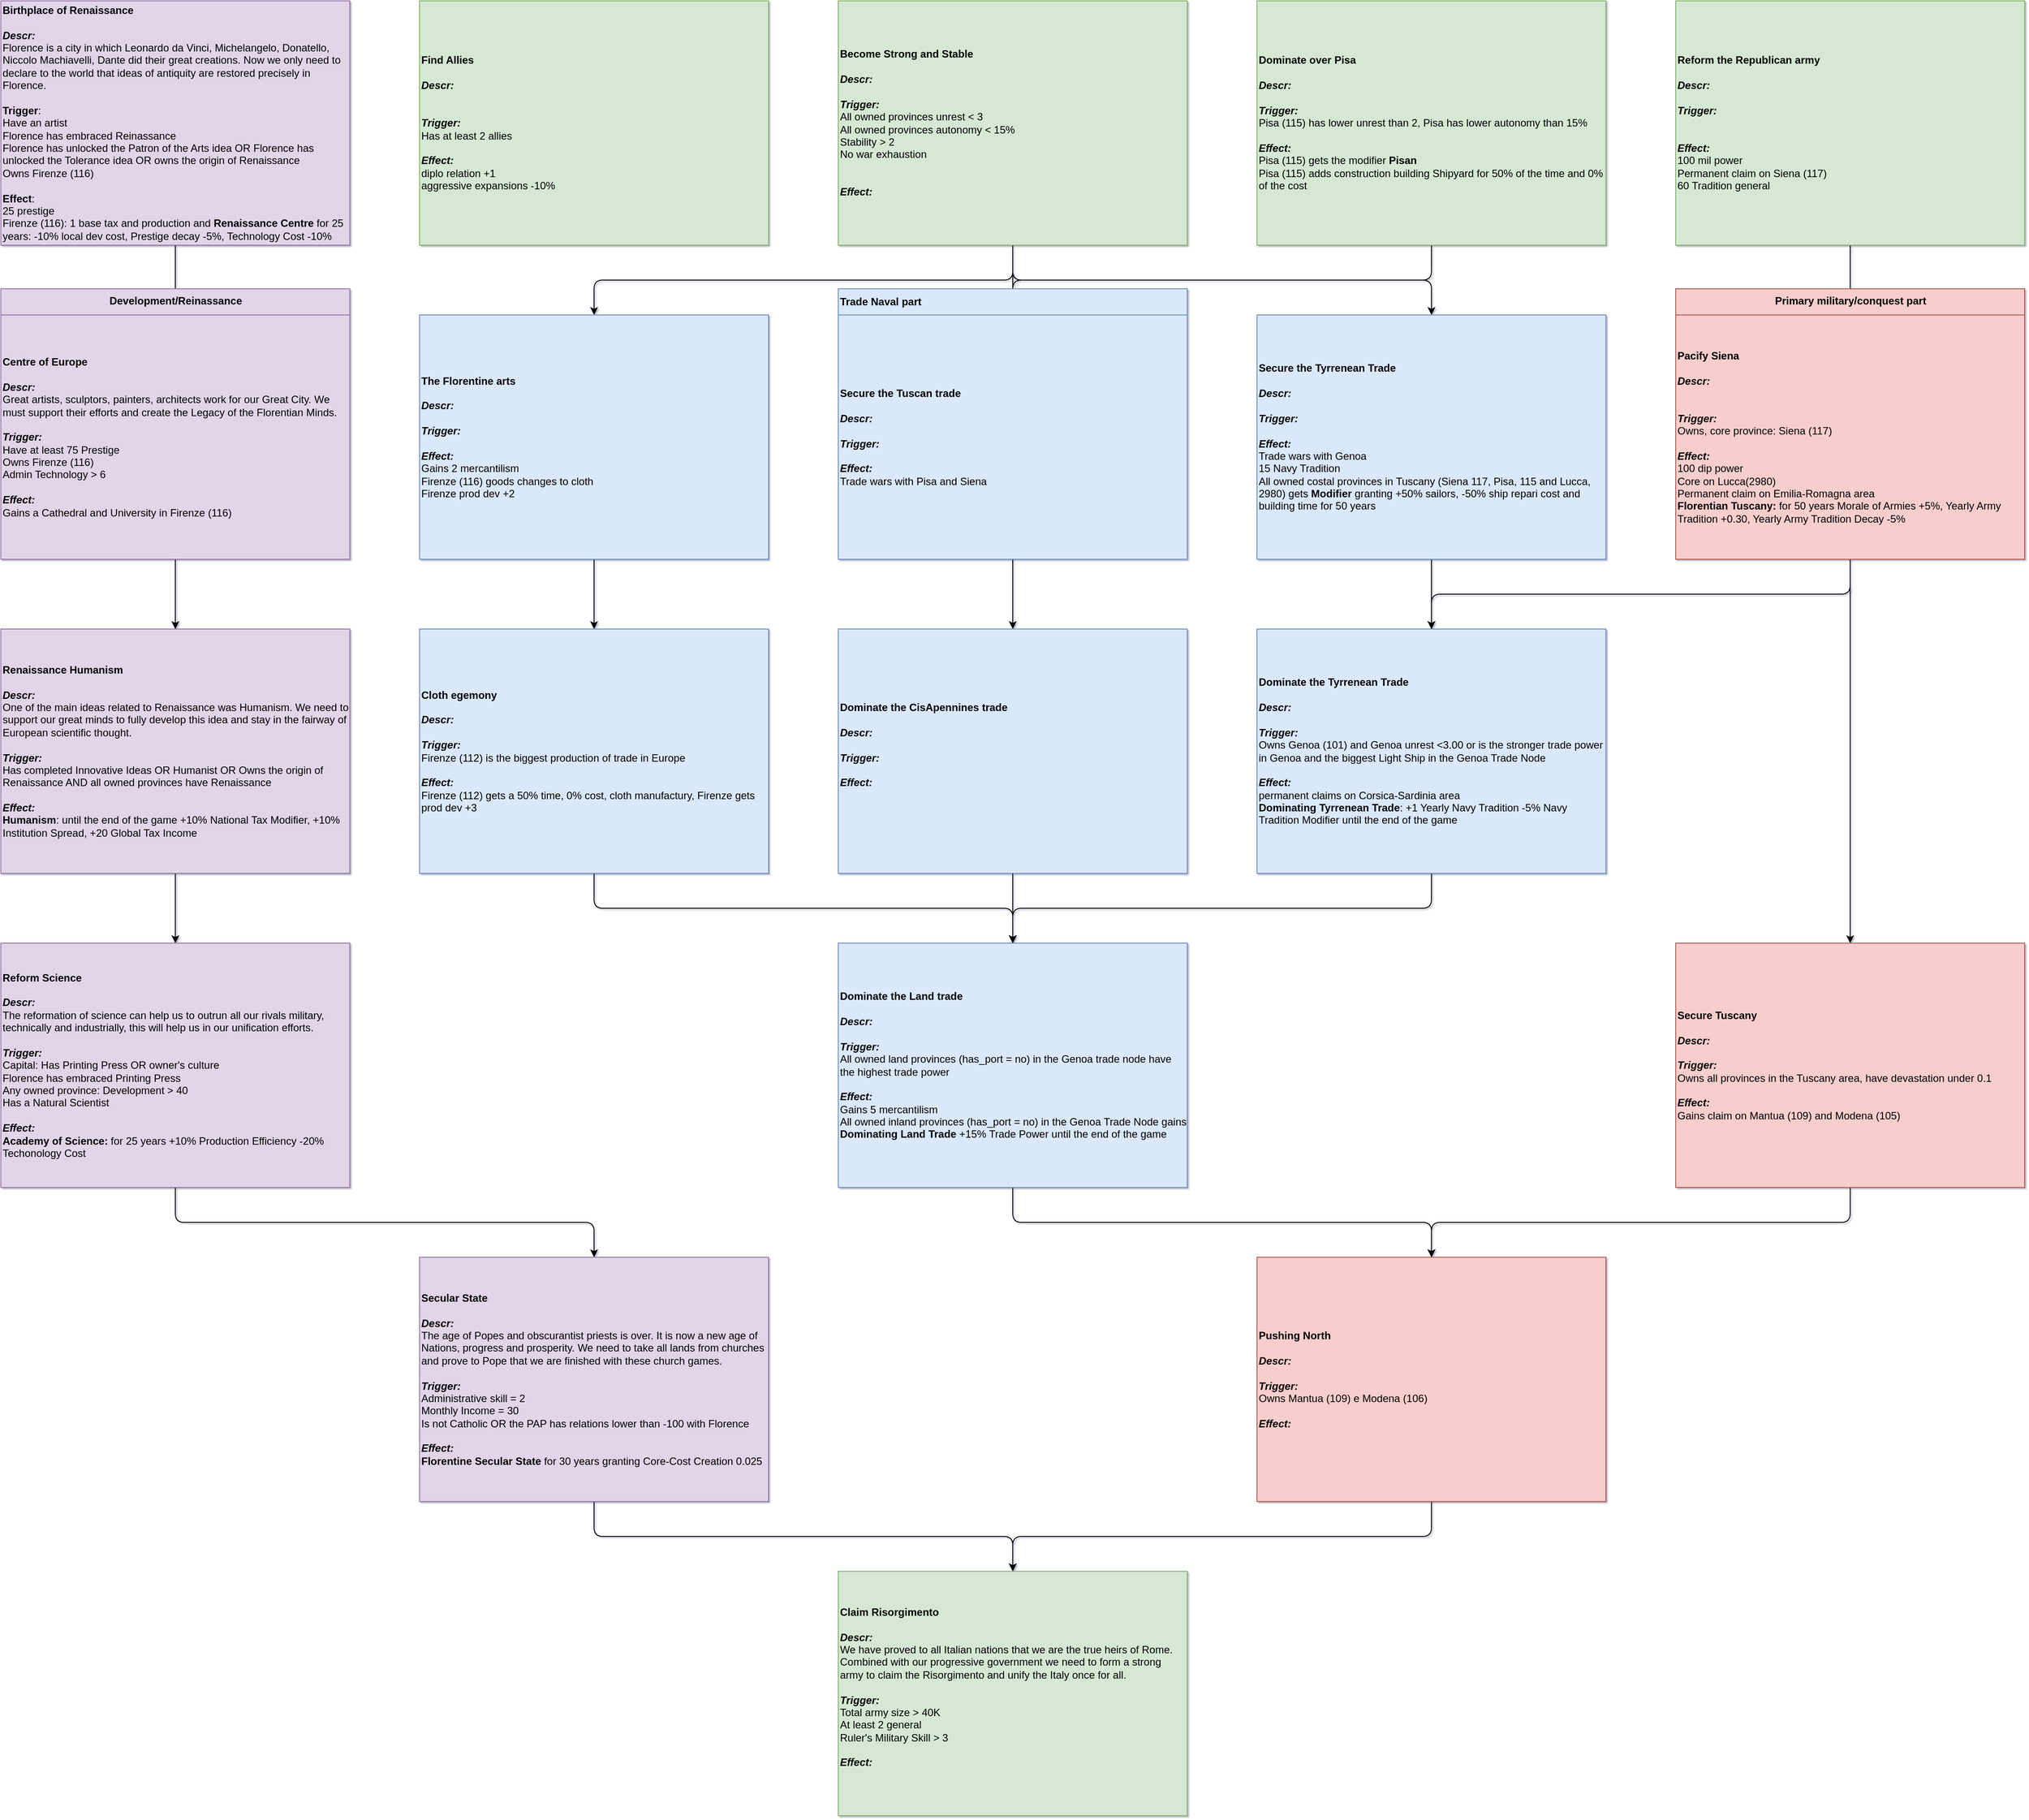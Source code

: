 <mxfile version="12.2.2" type="device" pages="2"><diagram id="kzSDAJDjx9IFy4JvHGh8" name="Florence"><mxGraphModel dx="1173" dy="668" grid="1" gridSize="10" guides="1" tooltips="1" connect="1" arrows="1" fold="1" page="1" pageScale="1" pageWidth="827" pageHeight="1169" math="0" shadow="1"><root><mxCell id="0"/><mxCell id="1" parent="0"/><mxCell id="oUKgaUT7NJrd88US_-Vo-44" style="edgeStyle=orthogonalEdgeStyle;orthogonalLoop=1;jettySize=auto;html=1;exitX=0.5;exitY=1;exitDx=0;exitDy=0;align=left;rounded=1;" parent="1" source="VS-WX2oO7uqrwknDHlsG-1" target="VS-WX2oO7uqrwknDHlsG-9" edge="1"><mxGeometry relative="1" as="geometry"/></mxCell><mxCell id="oUKgaUT7NJrd88US_-Vo-48" style="edgeStyle=orthogonalEdgeStyle;orthogonalLoop=1;jettySize=auto;html=1;exitX=0.5;exitY=1;exitDx=0;exitDy=0;align=left;rounded=1;" parent="1" source="VS-WX2oO7uqrwknDHlsG-1" target="oUKgaUT7NJrd88US_-Vo-45" edge="1"><mxGeometry relative="1" as="geometry"/></mxCell><mxCell id="lxvOAFcSYASEFJ2wgUHJ-3" style="edgeStyle=orthogonalEdgeStyle;orthogonalLoop=1;jettySize=auto;html=1;exitX=0.5;exitY=1;exitDx=0;exitDy=0;align=left;rounded=1;" parent="1" source="VS-WX2oO7uqrwknDHlsG-1" target="H8w2lGQ9oTEMAm62UGJ9-34" edge="1"><mxGeometry relative="1" as="geometry"/></mxCell><mxCell id="VS-WX2oO7uqrwknDHlsG-1" value="&lt;div style=&quot;font-size: 12px&quot;&gt;Become Strong and Stable&lt;/div&gt;&lt;div style=&quot;font-size: 12px&quot;&gt;&lt;br&gt;&lt;/div&gt;&lt;div&gt;&lt;i&gt;Descr:&lt;/i&gt;&lt;/div&gt;&lt;div&gt;&lt;i&gt;&lt;br&gt;&lt;/i&gt;&lt;/div&gt;&lt;div&gt;&lt;i&gt;Trigger:&lt;/i&gt;&lt;/div&gt;&lt;div&gt;&lt;span style=&quot;font-weight: 400&quot;&gt;All owned provinces unrest &amp;lt; 3&lt;/span&gt;&lt;/div&gt;&lt;div&gt;&lt;span style=&quot;font-weight: 400&quot;&gt;All owned provinces autonomy &amp;lt; 15%&lt;/span&gt;&lt;/div&gt;&lt;div&gt;&lt;span style=&quot;font-weight: 400&quot;&gt;Stability &amp;gt; 2&lt;/span&gt;&lt;/div&gt;&lt;div&gt;&lt;span style=&quot;font-weight: 400&quot;&gt;No war exhaustion&lt;/span&gt;&lt;/div&gt;&lt;div&gt;&lt;span style=&quot;font-weight: 400&quot;&gt;&lt;br&gt;&lt;/span&gt;&lt;/div&gt;&lt;div&gt;&lt;i&gt;&lt;br&gt;&lt;/i&gt;&lt;/div&gt;&lt;div&gt;&lt;i&gt;Effect:&lt;/i&gt;&lt;/div&gt;" style="rounded=0;whiteSpace=wrap;html=1;align=left;fontSize=12;fontStyle=1;fillColor=#d5e8d4;strokeColor=#82b366;" parent="1" vertex="1"><mxGeometry x="960" width="400" height="280" as="geometry"/></mxCell><mxCell id="SQUaD1oJa21SY6tRbcPS-5" style="edgeStyle=orthogonalEdgeStyle;rounded=1;orthogonalLoop=1;jettySize=auto;html=1;exitX=0.5;exitY=1;exitDx=0;exitDy=0;" edge="1" parent="1" source="SQUaD1oJa21SY6tRbcPS-2" target="oUKgaUT7NJrd88US_-Vo-45"><mxGeometry relative="1" as="geometry"/></mxCell><mxCell id="SQUaD1oJa21SY6tRbcPS-2" value="&lt;div style=&quot;font-size: 12px&quot;&gt;Dominate over Pisa&lt;/div&gt;&lt;div style=&quot;font-size: 12px&quot;&gt;&lt;br&gt;&lt;/div&gt;&lt;div&gt;&lt;i&gt;Descr:&lt;/i&gt;&lt;/div&gt;&lt;div&gt;&lt;i&gt;&lt;br&gt;&lt;/i&gt;&lt;/div&gt;&lt;div&gt;&lt;i&gt;Trigger:&lt;/i&gt;&lt;/div&gt;&lt;div&gt;&lt;span style=&quot;font-weight: normal&quot;&gt;Pisa (115) has lower unrest than 2, Pisa has lower autonomy than 15%&lt;/span&gt;&lt;/div&gt;&lt;div&gt;&lt;i&gt;&lt;br&gt;&lt;/i&gt;&lt;/div&gt;&lt;div&gt;&lt;i&gt;Effect:&lt;/i&gt;&lt;/div&gt;&lt;div&gt;&lt;span style=&quot;font-weight: normal&quot;&gt;Pisa (115) gets the modifier &lt;/span&gt;Pisan&lt;/div&gt;&lt;div&gt;&lt;span style=&quot;font-weight: 400&quot;&gt;Pisa (115) adds construction building Shipyard for 50% of the time and 0% of the cost&lt;/span&gt;&lt;/div&gt;" style="rounded=0;whiteSpace=wrap;html=1;align=left;fontSize=12;fontStyle=1;fillColor=#d5e8d4;strokeColor=#82b366;" vertex="1" parent="1"><mxGeometry x="1440" width="400" height="280" as="geometry"/></mxCell><mxCell id="uzjyEKA_RxkXKe5uXJil-1" value="" style="edgeStyle=orthogonalEdgeStyle;orthogonalLoop=1;jettySize=auto;html=1;rounded=1;" parent="1" source="VS-WX2oO7uqrwknDHlsG-9" target="oUKgaUT7NJrd88US_-Vo-47" edge="1"><mxGeometry relative="1" as="geometry"/></mxCell><mxCell id="VS-WX2oO7uqrwknDHlsG-9" value="&lt;div style=&quot;font-size: 12px&quot;&gt;&lt;b style=&quot;font-size: 12px&quot;&gt;The Florentine arts&lt;/b&gt;&lt;/div&gt;&lt;div style=&quot;font-size: 12px&quot;&gt;&lt;b style=&quot;font-size: 12px&quot;&gt;&lt;br&gt;&lt;/b&gt;&lt;/div&gt;&lt;div style=&quot;font-size: 12px&quot;&gt;&lt;b&gt;&lt;i&gt;Descr:&lt;/i&gt;&lt;/b&gt;&lt;/div&gt;&lt;div style=&quot;font-size: 12px&quot;&gt;&lt;b&gt;&lt;i&gt;&lt;br&gt;&lt;/i&gt;&lt;/b&gt;&lt;/div&gt;&lt;div style=&quot;font-size: 12px&quot;&gt;&lt;b&gt;&lt;i&gt;Trigger:&lt;/i&gt;&lt;/b&gt;&lt;/div&gt;&lt;div style=&quot;font-size: 12px&quot;&gt;&lt;b&gt;&lt;i&gt;&lt;br&gt;&lt;/i&gt;&lt;/b&gt;&lt;/div&gt;&lt;div style=&quot;font-size: 12px&quot;&gt;&lt;b&gt;&lt;i&gt;Effect:&lt;/i&gt;&lt;/b&gt;&lt;/div&gt;&lt;div style=&quot;font-size: 12px&quot;&gt;Gains 2 mercantilism&lt;/div&gt;&lt;div style=&quot;font-size: 12px&quot;&gt;Firenze (116) goods changes to cloth&lt;/div&gt;&lt;div style=&quot;font-size: 12px&quot;&gt;Firenze prod dev +2&lt;/div&gt;" style="rounded=0;whiteSpace=wrap;html=1;align=left;fontSize=12;fillColor=#dae8fc;strokeColor=#6c8ebf;" parent="1" vertex="1"><mxGeometry x="480" y="360" width="400" height="280" as="geometry"/></mxCell><mxCell id="H8w2lGQ9oTEMAm62UGJ9-37" value="" style="edgeStyle=orthogonalEdgeStyle;orthogonalLoop=1;jettySize=auto;html=1;fontSize=12;align=left;rounded=1;" parent="1" source="H8w2lGQ9oTEMAm62UGJ9-34" target="H8w2lGQ9oTEMAm62UGJ9-36" edge="1"><mxGeometry relative="1" as="geometry"/></mxCell><mxCell id="H8w2lGQ9oTEMAm62UGJ9-34" value="&lt;div style=&quot;font-size: 12px&quot;&gt;&lt;b&gt;Secure the Tyrrenean Trade&lt;/b&gt;&lt;/div&gt;&lt;div style=&quot;font-size: 12px&quot;&gt;&lt;b style=&quot;font-size: 12px&quot;&gt;&lt;br&gt;&lt;/b&gt;&lt;/div&gt;&lt;div style=&quot;font-size: 12px&quot;&gt;&lt;div&gt;&lt;b&gt;&lt;i&gt;Descr:&lt;/i&gt;&lt;/b&gt;&lt;/div&gt;&lt;div&gt;&lt;b&gt;&lt;i&gt;&lt;br&gt;&lt;/i&gt;&lt;/b&gt;&lt;/div&gt;&lt;div&gt;&lt;b&gt;&lt;i&gt;Trigger:&lt;/i&gt;&lt;/b&gt;&lt;/div&gt;&lt;div&gt;&lt;b&gt;&lt;i&gt;&lt;br&gt;&lt;/i&gt;&lt;/b&gt;&lt;/div&gt;&lt;div&gt;&lt;b&gt;&lt;i&gt;Effect:&lt;/i&gt;&lt;/b&gt;&lt;/div&gt;&lt;div&gt;Trade wars with Genoa&lt;/div&gt;&lt;div&gt;15 Navy Tradition&lt;/div&gt;&lt;div&gt;All owned costal provinces in Tuscany (Siena 117, Pisa, 115 and Lucca, 2980) gets &lt;b&gt;Modifier&lt;/b&gt;&amp;nbsp;granting +50% sailors, -50% ship repari cost and building time for 50 years&lt;/div&gt;&lt;/div&gt;" style="rounded=0;whiteSpace=wrap;html=1;align=left;fontSize=12;fillColor=#dae8fc;strokeColor=#6c8ebf;" parent="1" vertex="1"><mxGeometry x="1440" y="360" width="400" height="280" as="geometry"/></mxCell><mxCell id="lxvOAFcSYASEFJ2wgUHJ-6" style="edgeStyle=orthogonalEdgeStyle;orthogonalLoop=1;jettySize=auto;html=1;exitX=0.5;exitY=1;exitDx=0;exitDy=0;align=left;rounded=1;" parent="1" source="H8w2lGQ9oTEMAm62UGJ9-36" target="oUKgaUT7NJrd88US_-Vo-51" edge="1"><mxGeometry relative="1" as="geometry"/></mxCell><mxCell id="H8w2lGQ9oTEMAm62UGJ9-36" value="&lt;b style=&quot;font-size: 12px&quot;&gt;Dominate the Tyrrenean Trade&lt;br&gt;&lt;br&gt;&lt;/b&gt;&lt;div&gt;&lt;b&gt;&lt;i&gt;Descr:&lt;/i&gt;&lt;/b&gt;&lt;/div&gt;&lt;div&gt;&lt;b&gt;&lt;i&gt;&lt;br&gt;&lt;/i&gt;&lt;/b&gt;&lt;/div&gt;&lt;div&gt;&lt;b&gt;&lt;i&gt;Trigger:&lt;/i&gt;&lt;/b&gt;&lt;/div&gt;&lt;div&gt;Owns Genoa (101) and Genoa unrest &amp;lt;3.00 or is the stronger trade power in Genoa and the biggest Light Ship in the Genoa Trade Node&lt;/div&gt;&lt;div&gt;&lt;br&gt;&lt;/div&gt;&lt;div&gt;&lt;b&gt;&lt;i&gt;Effect:&lt;/i&gt;&lt;/b&gt;&lt;/div&gt;&lt;div&gt;permanent claims on Corsica-Sardinia area&amp;nbsp;&lt;/div&gt;&lt;div&gt;&lt;b&gt;Dominating Tyrrenean Trade&lt;/b&gt;: +1 Yearly Navy Tradition -5% Navy Tradition Modifier until the end of the game&lt;/div&gt;" style="rounded=0;whiteSpace=wrap;html=1;align=left;fontSize=12;fillColor=#dae8fc;strokeColor=#6c8ebf;" parent="1" vertex="1"><mxGeometry x="1440" y="720" width="400" height="280" as="geometry"/></mxCell><mxCell id="uzjyEKA_RxkXKe5uXJil-7" style="edgeStyle=orthogonalEdgeStyle;rounded=1;orthogonalLoop=1;jettySize=auto;html=1;exitX=0.5;exitY=1;exitDx=0;exitDy=0;" parent="1" source="oUKgaUT7NJrd88US_-Vo-51" target="uzjyEKA_RxkXKe5uXJil-4" edge="1"><mxGeometry relative="1" as="geometry"/></mxCell><mxCell id="oUKgaUT7NJrd88US_-Vo-51" value="&lt;b style=&quot;font-size: 12px&quot;&gt;Dominate the Land trade&lt;br&gt;&lt;br&gt;&lt;/b&gt;&lt;div&gt;&lt;b&gt;&lt;i&gt;Descr:&lt;/i&gt;&lt;/b&gt;&lt;/div&gt;&lt;div&gt;&lt;b&gt;&lt;i&gt;&lt;br&gt;&lt;/i&gt;&lt;/b&gt;&lt;/div&gt;&lt;div&gt;&lt;b&gt;&lt;i&gt;Trigger:&lt;/i&gt;&lt;/b&gt;&lt;/div&gt;&lt;div&gt;All owned land provinces (has_port = no) in the Genoa trade node have the highest trade power&lt;/div&gt;&lt;div&gt;&lt;b&gt;&lt;i&gt;&lt;br&gt;&lt;/i&gt;&lt;/b&gt;&lt;/div&gt;&lt;div&gt;&lt;b&gt;&lt;i&gt;Effect:&lt;/i&gt;&lt;/b&gt;&lt;/div&gt;&lt;div&gt;Gains 5 mercantilism&lt;/div&gt;&lt;div&gt;All owned inland provinces (has_port = no) in the Genoa Trade Node gains &lt;b&gt;Dominating Land Trade&lt;/b&gt;&amp;nbsp;+15% Trade Power until the end of the game&lt;/div&gt;" style="rounded=0;whiteSpace=wrap;html=1;align=left;fontSize=12;fillColor=#dae8fc;strokeColor=#6c8ebf;" parent="1" vertex="1"><mxGeometry x="960" y="1080" width="400" height="280" as="geometry"/></mxCell><mxCell id="w6SWjsJNd_PJqNKlExnE-12" value="" style="edgeStyle=orthogonalEdgeStyle;rounded=0;orthogonalLoop=1;jettySize=auto;html=1;" parent="1" edge="1"><mxGeometry relative="1" as="geometry"><mxPoint x="-1360" y="720.071" as="sourcePoint"/></mxGeometry></mxCell><mxCell id="w6SWjsJNd_PJqNKlExnE-16" value="" style="edgeStyle=orthogonalEdgeStyle;rounded=0;orthogonalLoop=1;jettySize=auto;html=1;" parent="1" edge="1"><mxGeometry relative="1" as="geometry"><mxPoint x="-1360" y="1120.071" as="sourcePoint"/></mxGeometry></mxCell><mxCell id="uzjyEKA_RxkXKe5uXJil-3" value="" style="edgeStyle=orthogonalEdgeStyle;orthogonalLoop=1;jettySize=auto;html=1;rounded=1;" parent="1" source="VS-WX2oO7uqrwknDHlsG-5" target="uzjyEKA_RxkXKe5uXJil-2" edge="1"><mxGeometry relative="1" as="geometry"/></mxCell><mxCell id="SQUaD1oJa21SY6tRbcPS-1" style="edgeStyle=orthogonalEdgeStyle;rounded=1;orthogonalLoop=1;jettySize=auto;html=1;exitX=0.5;exitY=1;exitDx=0;exitDy=0;" edge="1" parent="1" source="VS-WX2oO7uqrwknDHlsG-5" target="H8w2lGQ9oTEMAm62UGJ9-36"><mxGeometry relative="1" as="geometry"/></mxCell><mxCell id="VS-WX2oO7uqrwknDHlsG-5" value="&lt;div style=&quot;font-size: 12px&quot;&gt;&lt;div align=&quot;left&quot; style=&quot;font-weight: 400&quot;&gt;&lt;b&gt;Pacify Siena&lt;/b&gt;&lt;/div&gt;&lt;div align=&quot;left&quot; style=&quot;font-weight: 400&quot;&gt;&lt;b&gt;&lt;br&gt;&lt;/b&gt;&lt;/div&gt;&lt;div align=&quot;left&quot; style=&quot;font-weight: 400&quot;&gt;&lt;i&gt;&lt;b&gt;Descr:&lt;/b&gt;&lt;/i&gt;&lt;/div&gt;&lt;div align=&quot;left&quot; style=&quot;font-weight: 400&quot;&gt;&lt;div align=&quot;left&quot;&gt;&lt;br&gt;&lt;/div&gt;&lt;div align=&quot;left&quot;&gt;&lt;br&gt;&lt;/div&gt;&lt;/div&gt;&lt;div align=&quot;left&quot; style=&quot;font-weight: 400&quot;&gt;&lt;b&gt;&lt;i&gt;Trigger:&lt;/i&gt;&lt;/b&gt;&lt;/div&gt;&lt;div align=&quot;left&quot; style=&quot;font-weight: 400&quot;&gt;Owns, core province: Siena (117)&lt;/div&gt;&lt;div align=&quot;left&quot; style=&quot;font-weight: 400&quot;&gt;&lt;br&gt;&lt;/div&gt;&lt;div align=&quot;left&quot; style=&quot;font-weight: 400&quot;&gt;&lt;b&gt;&lt;i&gt;Effect:&lt;/i&gt;&lt;/b&gt;&lt;/div&gt;&lt;div align=&quot;left&quot; style=&quot;font-weight: 400&quot;&gt;100 dip power&lt;/div&gt;&lt;div align=&quot;left&quot; style=&quot;font-weight: 400&quot;&gt;Core on Lucca(2980)&lt;/div&gt;&lt;div align=&quot;left&quot; style=&quot;font-weight: 400&quot;&gt;Permanent claim on Emilia-Romagna area&lt;/div&gt;&lt;div align=&quot;left&quot; style=&quot;font-weight: 400&quot;&gt;&lt;b&gt;Florentian Tuscany:&lt;/b&gt;&amp;nbsp;for 50 years Morale of Armies +5%, Yearly Army Tradition +0.30, Yearly Army Tradition Decay -5%&lt;/div&gt;&lt;/div&gt;" style="rounded=0;whiteSpace=wrap;html=1;align=left;fontSize=12;fontStyle=1;fillColor=#f8cecc;strokeColor=#b85450;" parent="1" vertex="1"><mxGeometry x="1920" y="360" width="400" height="280" as="geometry"/></mxCell><mxCell id="uzjyEKA_RxkXKe5uXJil-5" value="" style="edgeStyle=orthogonalEdgeStyle;orthogonalLoop=1;jettySize=auto;html=1;rounded=1;" parent="1" source="uzjyEKA_RxkXKe5uXJil-2" target="uzjyEKA_RxkXKe5uXJil-4" edge="1"><mxGeometry relative="1" as="geometry"><Array as="points"><mxPoint x="2120" y="1400"/><mxPoint x="1640" y="1400"/></Array></mxGeometry></mxCell><mxCell id="uzjyEKA_RxkXKe5uXJil-2" value="&lt;div style=&quot;font-size: 12px&quot;&gt;&lt;div&gt;Secure Tuscany&lt;/div&gt;&lt;div&gt;&lt;br&gt;&lt;/div&gt;&lt;div&gt;&lt;div&gt;&lt;i&gt;Descr:&lt;/i&gt;&lt;/div&gt;&lt;div&gt;&lt;i&gt;&lt;br&gt;&lt;/i&gt;&lt;/div&gt;&lt;div&gt;&lt;i&gt;Trigger:&amp;nbsp;&lt;/i&gt;&lt;/div&gt;&lt;div&gt;&lt;span style=&quot;font-weight: normal&quot;&gt;Owns all provinces in the Tuscany area, have devastation under 0.1&lt;/span&gt;&lt;/div&gt;&lt;div&gt;&lt;i&gt;&lt;br&gt;Effect:&amp;nbsp;&lt;/i&gt;&lt;/div&gt;&lt;/div&gt;&lt;div&gt;&lt;span style=&quot;font-weight: normal&quot;&gt;Gains claim on Mantua (109) and Modena (105)&lt;/span&gt;&lt;/div&gt;&lt;/div&gt;" style="rounded=0;whiteSpace=wrap;html=1;align=left;fontSize=12;fontStyle=1;fillColor=#f8cecc;strokeColor=#b85450;" parent="1" vertex="1"><mxGeometry x="1920" y="1080" width="400" height="280" as="geometry"/></mxCell><mxCell id="uzjyEKA_RxkXKe5uXJil-6" style="edgeStyle=orthogonalEdgeStyle;rounded=1;orthogonalLoop=1;jettySize=auto;html=1;exitX=0.5;exitY=1;exitDx=0;exitDy=0;" parent="1" source="uzjyEKA_RxkXKe5uXJil-4" target="oUKgaUT7NJrd88US_-Vo-23" edge="1"><mxGeometry relative="1" as="geometry"/></mxCell><mxCell id="uzjyEKA_RxkXKe5uXJil-4" value="&lt;div style=&quot;font-size: 12px&quot;&gt;Pushing North&lt;/div&gt;&lt;div style=&quot;font-size: 12px&quot;&gt;&lt;br&gt;&lt;/div&gt;&lt;div style=&quot;font-size: 12px&quot;&gt;&lt;i&gt;Descr:&lt;/i&gt;&lt;/div&gt;&lt;div style=&quot;font-size: 12px&quot;&gt;&lt;i&gt;&lt;br&gt;&lt;/i&gt;&lt;/div&gt;&lt;div style=&quot;font-size: 12px&quot;&gt;&lt;i&gt;Trigger:&amp;nbsp;&lt;/i&gt;&lt;/div&gt;&lt;div style=&quot;font-size: 12px&quot;&gt;&lt;span style=&quot;font-weight: normal&quot;&gt;Owns Mantua (109) e Modena (106)&lt;/span&gt;&lt;/div&gt;&lt;div style=&quot;font-size: 12px&quot;&gt;&lt;i&gt;&lt;br&gt;Effect:&amp;nbsp;&lt;/i&gt;&lt;/div&gt;" style="rounded=0;whiteSpace=wrap;html=1;align=left;fontSize=12;fontStyle=1;fillColor=#f8cecc;strokeColor=#b85450;" parent="1" vertex="1"><mxGeometry x="1440" y="1440" width="400" height="280" as="geometry"/></mxCell><mxCell id="h8s-hCxMcf2PMTDbwtCN-22" value="" style="edgeStyle=orthogonalEdgeStyle;orthogonalLoop=1;jettySize=auto;html=1;fontSize=18;rounded=0;" parent="1" edge="1"><mxGeometry relative="1" as="geometry"><mxPoint x="-800" y="4240" as="sourcePoint"/></mxGeometry></mxCell><mxCell id="pOcKHhp5z3aQKjzIjfKb-6" value="Trade Naval part" style="text;html=1;strokeColor=#6c8ebf;fillColor=#dae8fc;align=left;verticalAlign=middle;whiteSpace=wrap;rounded=0;fontSize=12;fontStyle=1" parent="1" vertex="1"><mxGeometry x="960" y="330" width="400" height="30" as="geometry"/></mxCell><mxCell id="-41bxncdwJOg1mPYOTah-5" value="" style="edgeStyle=orthogonalEdgeStyle;rounded=0;orthogonalLoop=1;jettySize=auto;html=1;fontSize=12;align=left;" parent="1" edge="1"><mxGeometry relative="1" as="geometry"><mxPoint x="681.5" y="640.0" as="sourcePoint"/></mxGeometry></mxCell><mxCell id="-41bxncdwJOg1mPYOTah-7" value="" style="edgeStyle=orthogonalEdgeStyle;rounded=0;orthogonalLoop=1;jettySize=auto;html=1;fontSize=12;align=left;" parent="1" edge="1"><mxGeometry relative="1" as="geometry"><mxPoint x="681.5" y="1000" as="sourcePoint"/></mxGeometry></mxCell><mxCell id="oUKgaUT7NJrd88US_-Vo-1" value="" style="edgeStyle=orthogonalEdgeStyle;orthogonalLoop=1;jettySize=auto;html=1;strokeColor=#000000;entryX=0.5;entryY=0;entryDx=0;entryDy=0;rounded=1;" parent="1" source="oUKgaUT7NJrd88US_-Vo-2" target="VS-WX2oO7uqrwknDHlsG-5" edge="1"><mxGeometry relative="1" as="geometry"><mxPoint x="2120" y="720" as="targetPoint"/></mxGeometry></mxCell><mxCell id="oUKgaUT7NJrd88US_-Vo-2" value="&lt;div style=&quot;font-size: 12px&quot; align=&quot;left&quot;&gt;&lt;div align=&quot;left&quot;&gt;&lt;b&gt;Reform the Republican army&lt;/b&gt;&lt;/div&gt;&lt;div align=&quot;left&quot;&gt;&lt;b&gt;&lt;br&gt;&lt;/b&gt;&lt;/div&gt;&lt;div align=&quot;left&quot;&gt;&lt;i&gt;&lt;b&gt;Descr:&lt;/b&gt;&lt;/i&gt;&lt;/div&gt;&lt;div align=&quot;left&quot;&gt;&lt;div align=&quot;left&quot;&gt;&lt;br&gt;&lt;/div&gt;&lt;/div&gt;&lt;div align=&quot;left&quot;&gt;&lt;b&gt;&lt;i&gt;Trigger:&lt;/i&gt;&lt;/b&gt;&lt;/div&gt;&lt;div align=&quot;left&quot;&gt;&lt;br&gt;&lt;/div&gt;&lt;div align=&quot;left&quot;&gt;&lt;br&gt;&lt;/div&gt;&lt;div align=&quot;left&quot;&gt;&lt;b&gt;&lt;i&gt;Effect:&lt;/i&gt;&lt;/b&gt;&lt;/div&gt;&lt;div align=&quot;left&quot;&gt;100 mil power&lt;/div&gt;&lt;div align=&quot;left&quot;&gt;Permanent claim on Siena (117)&lt;/div&gt;&lt;div align=&quot;left&quot;&gt;60 Tradition general&lt;/div&gt;&lt;/div&gt;" style="rounded=0;whiteSpace=wrap;html=1;align=left;fontSize=12;fillColor=#d5e8d4;strokeColor=#82b366;" parent="1" vertex="1"><mxGeometry x="1920" width="400" height="280" as="geometry"/></mxCell><mxCell id="oUKgaUT7NJrd88US_-Vo-6" value="&lt;div style=&quot;font-size: 12px&quot; align=&quot;left&quot;&gt;&lt;font style=&quot;font-size: 12px&quot;&gt;&lt;b style=&quot;font-size: 12px&quot;&gt;&lt;font style=&quot;font-size: 12px&quot;&gt;Find Allies&lt;/font&gt;&lt;/b&gt;&lt;/font&gt;&lt;/div&gt;&lt;div style=&quot;font-size: 12px&quot; align=&quot;left&quot;&gt;&lt;font style=&quot;font-size: 12px&quot;&gt;&lt;b style=&quot;font-size: 12px&quot;&gt;&lt;font style=&quot;font-size: 12px&quot;&gt;&lt;br style=&quot;font-size: 12px&quot;&gt;&lt;/font&gt;&lt;/b&gt;&lt;/font&gt;&lt;/div&gt;&lt;div style=&quot;font-size: 12px&quot; align=&quot;left&quot;&gt;&lt;font style=&quot;font-size: 12px&quot;&gt;&lt;span style=&quot;font-size: 12px&quot;&gt;&lt;font style=&quot;font-size: 12px&quot;&gt;&lt;i style=&quot;font-size: 12px&quot;&gt;&lt;b style=&quot;font-size: 12px&quot;&gt;Descr:&lt;/b&gt;&lt;/i&gt;&lt;/font&gt;&lt;/span&gt;&lt;/font&gt;&lt;/div&gt;&lt;div align=&quot;left&quot;&gt;&lt;div align=&quot;left&quot;&gt;&lt;br&gt;&lt;/div&gt;&lt;div align=&quot;left&quot;&gt;&lt;br&gt;&lt;/div&gt;&lt;/div&gt;&lt;div style=&quot;font-size: 12px&quot; align=&quot;left&quot;&gt;&lt;font style=&quot;font-size: 12px&quot;&gt;&lt;b style=&quot;font-size: 12px&quot;&gt;&lt;i style=&quot;font-size: 12px&quot;&gt;Trigger:&lt;/i&gt;&lt;/b&gt;&lt;/font&gt;&lt;/div&gt;&lt;div style=&quot;font-size: 12px&quot; align=&quot;left&quot;&gt;Has at least 2 allies&lt;/div&gt;&lt;div style=&quot;font-size: 12px&quot; align=&quot;left&quot;&gt;&lt;br&gt;&lt;/div&gt;&lt;div style=&quot;font-size: 12px&quot; align=&quot;left&quot;&gt;&lt;font style=&quot;font-size: 12px&quot;&gt;&lt;font style=&quot;font-size: 12px&quot;&gt;&lt;b style=&quot;font-size: 12px&quot;&gt;&lt;i style=&quot;font-size: 12px&quot;&gt;Effect:&lt;/i&gt;&lt;/b&gt;&lt;/font&gt;&lt;/font&gt;&lt;/div&gt;&lt;div style=&quot;font-size: 12px&quot; align=&quot;left&quot;&gt;diplo relation +1&lt;/div&gt;&lt;div style=&quot;font-size: 12px&quot; align=&quot;left&quot;&gt;aggressive expansions -10%&lt;/div&gt;" style="rounded=0;whiteSpace=wrap;html=1;align=left;fontSize=12;fillColor=#d5e8d4;strokeColor=#82b366;" parent="1" vertex="1"><mxGeometry x="480" width="400" height="280" as="geometry"/></mxCell><mxCell id="oUKgaUT7NJrd88US_-Vo-7" style="edgeStyle=orthogonalEdgeStyle;orthogonalLoop=1;jettySize=auto;html=1;exitX=0.5;exitY=1;exitDx=0;exitDy=0;rounded=1;" parent="1" source="oUKgaUT7NJrd88US_-Vo-8" target="oUKgaUT7NJrd88US_-Vo-10" edge="1"><mxGeometry relative="1" as="geometry"/></mxCell><mxCell id="oUKgaUT7NJrd88US_-Vo-8" value="&lt;b&gt;Renaissance Humanism&lt;/b&gt;&lt;br&gt;&lt;div style=&quot;font-size: 12px&quot;&gt;&lt;b&gt;&lt;br&gt;&lt;/b&gt;&lt;/div&gt;&lt;div&gt;&lt;div style=&quot;font-size: 12px&quot;&gt;&lt;b style=&quot;font-size: 12px&quot;&gt;&lt;i style=&quot;font-size: 12px&quot;&gt;Descr:&lt;/i&gt;&lt;/b&gt;&lt;/div&gt;&lt;div&gt;One of the main ideas related to Renaissance was Humanism. We need to support our great minds to fully develop this idea and stay in the fairway of European scientific thought.&lt;br&gt;&lt;/div&gt;&lt;/div&gt;&lt;div&gt;&lt;br&gt;&lt;/div&gt;&lt;div style=&quot;font-size: 12px&quot;&gt;&lt;font style=&quot;font-size: 12px&quot;&gt;&lt;b style=&quot;font-size: 12px&quot;&gt;&lt;i style=&quot;font-size: 12px&quot;&gt;Trigger:&lt;/i&gt;&lt;/b&gt;&lt;/font&gt;&lt;/div&gt;&lt;div style=&quot;font-size: 12px&quot;&gt;&lt;font style=&quot;font-size: 12px&quot;&gt;Has completed Innovative Ideas OR Humanist OR Owns the origin of Renaissance AND all owned provinces have Renaissance&lt;br style=&quot;font-size: 12px&quot;&gt;&lt;/font&gt;&lt;/div&gt;&lt;div style=&quot;font-size: 12px&quot;&gt;&lt;br&gt;&lt;/div&gt;&lt;div style=&quot;font-size: 12px&quot;&gt;&lt;font style=&quot;font-size: 12px&quot;&gt;&lt;b style=&quot;font-size: 12px&quot;&gt;&lt;i style=&quot;font-size: 12px&quot;&gt;Effect:&lt;/i&gt;&lt;/b&gt;&lt;/font&gt;&lt;/div&gt;&lt;div style=&quot;font-size: 12px&quot;&gt;&lt;b&gt;Humanism&lt;/b&gt;: until the end of the game +10% National Tax Modifier, +10% Institution Spread, +20 Global Tax Income&lt;/div&gt;" style="rounded=0;whiteSpace=wrap;html=1;align=left;fontSize=12;fillColor=#e1d5e7;strokeColor=#9673a6;" parent="1" vertex="1"><mxGeometry y="720" width="400" height="280" as="geometry"/></mxCell><mxCell id="oUKgaUT7NJrd88US_-Vo-9" value="" style="edgeStyle=orthogonalEdgeStyle;orthogonalLoop=1;jettySize=auto;html=1;rounded=1;" parent="1" source="oUKgaUT7NJrd88US_-Vo-10" target="oUKgaUT7NJrd88US_-Vo-20" edge="1"><mxGeometry relative="1" as="geometry"><Array as="points"><mxPoint x="200" y="1400"/><mxPoint x="680" y="1400"/></Array></mxGeometry></mxCell><mxCell id="oUKgaUT7NJrd88US_-Vo-10" value="&lt;div&gt;&lt;b&gt;Reform Science&lt;/b&gt;&lt;/div&gt;&lt;div&gt;&lt;b&gt;&lt;br&gt;&lt;/b&gt;&lt;/div&gt;&lt;div style=&quot;font-size: 12px&quot;&gt;&lt;font style=&quot;font-size: 12px&quot;&gt;&lt;div style=&quot;font-size: 12px&quot;&gt;&lt;b style=&quot;font-size: 12px&quot;&gt;&lt;i style=&quot;font-size: 12px&quot;&gt;Descr:&lt;/i&gt;&lt;/b&gt;&lt;/div&gt;&lt;div style=&quot;font-size: 12px&quot;&gt;The reformation of science can help us to outrun all our rivals military, technically and industrially, this will help us in our unification efforts.&lt;/div&gt;&lt;div style=&quot;font-size: 12px&quot;&gt;&lt;b style=&quot;font-size: 12px&quot;&gt;&lt;i style=&quot;font-size: 12px&quot;&gt;&lt;br&gt;&lt;/i&gt;&lt;/b&gt;&lt;/div&gt;&lt;/font&gt;&lt;/div&gt;&lt;div style=&quot;font-size: 12px&quot;&gt;&lt;font style=&quot;font-size: 12px&quot;&gt;&lt;b style=&quot;font-size: 12px&quot;&gt;&lt;i style=&quot;font-size: 12px&quot;&gt;Trigger:&lt;/i&gt;&lt;/b&gt;&lt;/font&gt;&lt;/div&gt;&lt;div style=&quot;font-size: 12px&quot;&gt;Capital: Has Printing Press OR owner's culture&lt;/div&gt;&lt;div style=&quot;font-size: 12px&quot;&gt;Florence has embraced Printing Press&lt;/div&gt;&lt;div style=&quot;font-size: 12px&quot;&gt;Any owned province: Development &amp;gt; 40&lt;/div&gt;&lt;div style=&quot;font-size: 12px&quot;&gt;Has a Natural Scientist&lt;/div&gt;&lt;div style=&quot;font-size: 12px&quot;&gt;&lt;br style=&quot;font-size: 12px&quot;&gt;&lt;/div&gt;&lt;div style=&quot;font-size: 12px&quot;&gt;&lt;font style=&quot;font-size: 12px&quot;&gt;&lt;b style=&quot;font-size: 12px&quot;&gt;&lt;i style=&quot;font-size: 12px&quot;&gt;Effect:&lt;/i&gt;&lt;/b&gt;&lt;/font&gt;&lt;/div&gt;&lt;div style=&quot;font-size: 12px&quot;&gt;&lt;b&gt;Academy of Science:&lt;/b&gt;&amp;nbsp;for 25 years +10% Production Efficiency -20% Techonology Cost&lt;/div&gt;" style="rounded=0;whiteSpace=wrap;html=1;align=left;fontSize=12;fillColor=#e1d5e7;strokeColor=#9673a6;verticalAlign=middle;labelBackgroundColor=none;labelBorderColor=none;horizontal=1;" parent="1" vertex="1"><mxGeometry y="1080" width="400" height="280" as="geometry"/></mxCell><mxCell id="oUKgaUT7NJrd88US_-Vo-12" value="" style="edgeStyle=orthogonalEdgeStyle;orthogonalLoop=1;jettySize=auto;html=1;rounded=1;" parent="1" edge="1"><mxGeometry relative="1" as="geometry"><mxPoint x="2120" y="1720.0" as="sourcePoint"/></mxGeometry></mxCell><mxCell id="lxvOAFcSYASEFJ2wgUHJ-1" style="edgeStyle=orthogonalEdgeStyle;rounded=1;orthogonalLoop=1;jettySize=auto;html=1;exitX=0.5;exitY=1;exitDx=0;exitDy=0;align=left;" parent="1" edge="1"><mxGeometry relative="1" as="geometry"><mxPoint x="2120.471" y="1719.529" as="sourcePoint"/></mxGeometry></mxCell><mxCell id="oUKgaUT7NJrd88US_-Vo-14" value="" style="edgeStyle=orthogonalEdgeStyle;orthogonalLoop=1;jettySize=auto;html=1;rounded=1;" parent="1" edge="1"><mxGeometry relative="1" as="geometry"><mxPoint x="2120" y="2080" as="sourcePoint"/></mxGeometry></mxCell><mxCell id="oUKgaUT7NJrd88US_-Vo-17" style="edgeStyle=orthogonalEdgeStyle;orthogonalLoop=1;jettySize=auto;html=1;exitX=0.5;exitY=1;exitDx=0;exitDy=0;rounded=1;" parent="1" edge="1"><mxGeometry relative="1" as="geometry"><mxPoint x="1640.471" y="2079.529" as="sourcePoint"/></mxGeometry></mxCell><mxCell id="oUKgaUT7NJrd88US_-Vo-19" value="" style="edgeStyle=orthogonalEdgeStyle;orthogonalLoop=1;jettySize=auto;html=1;rounded=1;" parent="1" source="oUKgaUT7NJrd88US_-Vo-20" target="oUKgaUT7NJrd88US_-Vo-23" edge="1"><mxGeometry relative="1" as="geometry"><Array as="points"><mxPoint x="680" y="1760"/><mxPoint x="1160" y="1760"/></Array></mxGeometry></mxCell><mxCell id="oUKgaUT7NJrd88US_-Vo-20" value="&lt;div&gt;&lt;b&gt;Secular State&lt;/b&gt;&lt;/div&gt;&lt;div&gt;&lt;b&gt;&lt;br&gt;&lt;/b&gt;&lt;/div&gt;&lt;div style=&quot;font-size: 12px&quot;&gt;&lt;font style=&quot;font-size: 12px&quot;&gt;&lt;div style=&quot;font-size: 12px&quot;&gt;&lt;b style=&quot;font-size: 12px&quot;&gt;&lt;i style=&quot;font-size: 12px&quot;&gt;Descr:&lt;/i&gt;&lt;/b&gt;&lt;/div&gt;&lt;div style=&quot;font-size: 12px&quot;&gt;The age of Popes and obscurantist priests is over. It is now a new age of Nations, progress and prosperity. We need to take all lands from churches and prove to Pope that we are finished with these church games.&lt;/div&gt;&lt;div style=&quot;font-size: 12px&quot;&gt;&lt;b style=&quot;font-size: 12px&quot;&gt;&lt;i style=&quot;font-size: 12px&quot;&gt;&lt;br&gt;&lt;/i&gt;&lt;/b&gt;&lt;/div&gt;&lt;/font&gt;&lt;/div&gt;&lt;div style=&quot;font-size: 12px&quot;&gt;&lt;div&gt;&lt;b&gt;&lt;i&gt;Trigger:&lt;/i&gt;&lt;/b&gt;&lt;/div&gt;&lt;div&gt;Administrative skill = 2&lt;/div&gt;&lt;div&gt;Monthly Income = 30&lt;/div&gt;&lt;div&gt;Is not Catholic OR the PAP has relations lower than -100 with Florence&lt;/div&gt;&lt;div&gt;&lt;br&gt;&lt;/div&gt;&lt;div&gt;&lt;b&gt;&lt;i&gt;Effect:&lt;/i&gt;&lt;/b&gt;&lt;/div&gt;&lt;div&gt;&lt;b&gt;Florentine Secular State&lt;/b&gt;&amp;nbsp;for 30 years granting Core-Cost Creation 0.025&lt;/div&gt;&lt;/div&gt;" style="rounded=0;whiteSpace=wrap;html=1;align=left;fontSize=12;fillColor=#e1d5e7;strokeColor=#9673a6;verticalAlign=middle;labelBackgroundColor=none;labelBorderColor=none;horizontal=1;" parent="1" vertex="1"><mxGeometry x="480" y="1440" width="400" height="280" as="geometry"/></mxCell><mxCell id="oUKgaUT7NJrd88US_-Vo-23" value="&lt;div&gt;&lt;b&gt;Claim Risorgimento&lt;/b&gt;&lt;/div&gt;&lt;div&gt;&lt;b&gt;&lt;br&gt;&lt;/b&gt;&lt;/div&gt;&lt;div&gt;&lt;font&gt;&lt;div style=&quot;font-size: 12px&quot;&gt;&lt;b style=&quot;font-size: 12px&quot;&gt;&lt;i style=&quot;font-size: 12px&quot;&gt;Descr:&lt;/i&gt;&lt;/b&gt;&lt;/div&gt;&lt;div&gt;We have proved to all Italian nations that we are the true heirs of Rome. Combined with our progressive government we need to form a strong army to claim the Risorgimento and unify the Italy once for all.&lt;br&gt;&lt;/div&gt;&lt;div&gt;&lt;br&gt;&lt;/div&gt;&lt;/font&gt;&lt;/div&gt;&lt;div style=&quot;font-size: 12px&quot;&gt;&lt;font style=&quot;font-size: 12px&quot;&gt;&lt;b style=&quot;font-size: 12px&quot;&gt;&lt;i style=&quot;font-size: 12px&quot;&gt;Trigger:&lt;/i&gt;&lt;/b&gt;&lt;/font&gt;&lt;/div&gt;&lt;div style=&quot;font-size: 12px&quot;&gt;Total army size &amp;gt; 40K&lt;/div&gt;&lt;div style=&quot;font-size: 12px&quot;&gt;At least 2 general&lt;/div&gt;&lt;div style=&quot;font-size: 12px&quot;&gt;Ruler's Military Skill &amp;gt; 3&lt;/div&gt;&lt;div style=&quot;font-size: 12px&quot;&gt;&lt;br&gt;&lt;/div&gt;&lt;div style=&quot;font-size: 12px&quot;&gt;&lt;font style=&quot;font-size: 12px&quot;&gt;&lt;b style=&quot;font-size: 12px&quot;&gt;&lt;i style=&quot;font-size: 12px&quot;&gt;Effect:&lt;/i&gt;&lt;/b&gt;&lt;/font&gt;&lt;/div&gt;&lt;div style=&quot;font-size: 12px&quot;&gt;&lt;br&gt;&lt;/div&gt;" style="rounded=0;whiteSpace=wrap;html=1;align=left;fontSize=12;fillColor=#d5e8d4;strokeColor=#82b366;verticalAlign=middle;labelBackgroundColor=none;labelBorderColor=none;horizontal=1;" parent="1" vertex="1"><mxGeometry x="960" y="1800" width="400" height="280" as="geometry"/></mxCell><mxCell id="oUKgaUT7NJrd88US_-Vo-28" style="edgeStyle=orthogonalEdgeStyle;orthogonalLoop=1;jettySize=auto;html=1;exitX=0.5;exitY=1;exitDx=0;exitDy=0;fontSize=12;rounded=1;" parent="1" source="oUKgaUT7NJrd88US_-Vo-29" target="oUKgaUT7NJrd88US_-Vo-31" edge="1"><mxGeometry relative="1" as="geometry"/></mxCell><mxCell id="oUKgaUT7NJrd88US_-Vo-29" value="&lt;div style=&quot;font-size: 12px&quot;&gt;&lt;b&gt;Birthplace of Renaissance&lt;/b&gt;&lt;/div&gt;&lt;div style=&quot;font-size: 12px&quot;&gt;&lt;b&gt;&lt;br&gt;&lt;/b&gt;&lt;/div&gt;&lt;div style=&quot;font-size: 12px&quot;&gt;&lt;b style=&quot;font-size: 12px&quot;&gt;&lt;i style=&quot;font-size: 12px&quot;&gt;Descr:&lt;/i&gt;&lt;/b&gt;&lt;/div&gt;&lt;div style=&quot;font-size: 12px&quot;&gt;Florence is a city in which Leonardo da Vinci, Michelangelo, Donatello, Niccolo Machiavelli, Dante did their great creations. Now we only need to declare to the world that ideas of antiquity are restored precisely in Florence.&lt;/div&gt;&lt;div style=&quot;font-size: 12px&quot;&gt;&lt;span style=&quot;font-size: 12px&quot;&gt;&lt;br style=&quot;font-size: 12px&quot;&gt;&lt;/span&gt;&lt;/div&gt;&lt;div style=&quot;font-size: 12px&quot;&gt;&lt;span style=&quot;font-size: 12px&quot;&gt;&lt;b&gt;Trigger&lt;/b&gt;:&lt;/span&gt;&lt;br style=&quot;font-size: 12px&quot;&gt;&lt;/div&gt;&lt;div style=&quot;font-size: 12px&quot;&gt;&lt;div&gt;Have an artist&lt;/div&gt;&lt;div&gt;Florence has embraced Reinassance&lt;/div&gt;&lt;div&gt;Florence has unlocked the Patron of the Arts idea OR Florence has unlocked the Tolerance idea OR owns the origin of Renaissance&lt;/div&gt;&lt;div&gt;Owns Firenze (116)&lt;/div&gt;&lt;div&gt;&lt;span&gt;&lt;br&gt;&lt;/span&gt;&lt;/div&gt;&lt;/div&gt;&lt;font style=&quot;font-size: 12px&quot;&gt;&lt;b&gt;Effect&lt;/b&gt;:&lt;br style=&quot;font-size: 12px&quot;&gt;25 prestige&lt;br&gt;Firenze (116): 1 base tax and production and &lt;b&gt;Renaissance Centre&lt;/b&gt;&amp;nbsp;for 25 years: -10% local dev cost, Prestige decay -5%, Technology Cost -10%&lt;br&gt;&lt;/font&gt;" style="rounded=0;whiteSpace=wrap;html=1;align=left;fontSize=12;fillColor=#e1d5e7;strokeColor=#9673a6;" parent="1" vertex="1"><mxGeometry width="400" height="280" as="geometry"/></mxCell><mxCell id="oUKgaUT7NJrd88US_-Vo-30" style="edgeStyle=orthogonalEdgeStyle;orthogonalLoop=1;jettySize=auto;html=1;exitX=0.5;exitY=1;exitDx=0;exitDy=0;rounded=1;" parent="1" source="oUKgaUT7NJrd88US_-Vo-31" target="oUKgaUT7NJrd88US_-Vo-8" edge="1"><mxGeometry relative="1" as="geometry"/></mxCell><mxCell id="oUKgaUT7NJrd88US_-Vo-31" value="&lt;b&gt;Centre of Europe&lt;/b&gt;&lt;div style=&quot;font-size: 12px&quot;&gt;&lt;b&gt;&lt;br&gt;&lt;/b&gt;&lt;/div&gt;&lt;div&gt;&lt;font&gt;&lt;div style=&quot;font-size: 12px&quot;&gt;&lt;b style=&quot;font-size: 12px&quot;&gt;&lt;i style=&quot;font-size: 12px&quot;&gt;Descr:&lt;/i&gt;&lt;/b&gt;&lt;/div&gt;&lt;div&gt;Great artists, sculptors, painters, architects work for our Great City. We must support their efforts and create the Legacy of the Florentian Minds.&lt;br&gt;&lt;/div&gt;&lt;div&gt;&lt;br&gt;&lt;/div&gt;&lt;/font&gt;&lt;/div&gt;&lt;div style=&quot;font-size: 12px&quot;&gt;&lt;font style=&quot;font-size: 12px&quot;&gt;&lt;b style=&quot;font-size: 12px&quot;&gt;&lt;i style=&quot;font-size: 12px&quot;&gt;Trigger:&lt;/i&gt;&lt;/b&gt;&lt;/font&gt;&lt;/div&gt;&lt;div style=&quot;font-size: 12px&quot;&gt;&lt;/div&gt;&lt;div style=&quot;font-size: 12px&quot;&gt;Have at least 75 Prestige&lt;/div&gt;&lt;div style=&quot;font-size: 12px&quot;&gt;Owns Firenze (116)&lt;/div&gt;&lt;div style=&quot;font-size: 12px&quot;&gt;Admin Technology &amp;gt; 6&lt;/div&gt;&lt;div style=&quot;font-size: 12px&quot;&gt;&lt;font style=&quot;font-size: 12px&quot;&gt;&lt;br style=&quot;font-size: 12px&quot;&gt;&lt;/font&gt;&lt;/div&gt;&lt;font style=&quot;font-size: 12px&quot;&gt;&lt;b style=&quot;font-size: 12px&quot;&gt;&lt;i style=&quot;font-size: 12px&quot;&gt;Effect:&lt;/i&gt;&lt;/b&gt;&lt;br style=&quot;font-size: 12px&quot;&gt;Gains a Cathedral and University in Firenze (116)&lt;br style=&quot;font-size: 12px&quot;&gt;&lt;/font&gt;" style="rounded=0;whiteSpace=wrap;html=1;align=left;fontSize=12;fillColor=#e1d5e7;strokeColor=#9673a6;" parent="1" vertex="1"><mxGeometry y="360" width="400" height="280" as="geometry"/></mxCell><mxCell id="oUKgaUT7NJrd88US_-Vo-32" value="Development/Reinassance" style="text;html=1;fontSize=12;align=center;fontStyle=1;fillColor=#e1d5e7;strokeColor=#9673a6;" parent="1" vertex="1"><mxGeometry y="330" width="400" height="30" as="geometry"/></mxCell><mxCell id="oUKgaUT7NJrd88US_-Vo-33" value="Primary military/conquest part" style="text;html=1;fontSize=12;fontStyle=1;align=center;fillColor=#f8cecc;strokeColor=#b85450;" parent="1" vertex="1"><mxGeometry x="1920" y="330" width="400" height="30" as="geometry"/></mxCell><mxCell id="oUKgaUT7NJrd88US_-Vo-49" value="" style="edgeStyle=orthogonalEdgeStyle;orthogonalLoop=1;jettySize=auto;html=1;align=left;rounded=1;" parent="1" source="oUKgaUT7NJrd88US_-Vo-45" target="oUKgaUT7NJrd88US_-Vo-46" edge="1"><mxGeometry relative="1" as="geometry"/></mxCell><mxCell id="oUKgaUT7NJrd88US_-Vo-45" value="&lt;div style=&quot;font-size: 12px&quot;&gt;&lt;b style=&quot;font-size: 12px&quot;&gt;Secure the Tuscan trade&lt;/b&gt;&lt;/div&gt;&lt;div style=&quot;font-size: 12px&quot;&gt;&lt;b style=&quot;font-size: 12px&quot;&gt;&lt;br&gt;&lt;/b&gt;&lt;/div&gt;&lt;div style=&quot;font-size: 12px&quot;&gt;&lt;div&gt;&lt;b&gt;&lt;i&gt;Descr:&lt;/i&gt;&lt;/b&gt;&lt;/div&gt;&lt;div&gt;&lt;b&gt;&lt;i&gt;&lt;br&gt;&lt;/i&gt;&lt;/b&gt;&lt;/div&gt;&lt;div&gt;&lt;b&gt;&lt;i&gt;Trigger:&lt;/i&gt;&lt;/b&gt;&lt;/div&gt;&lt;div&gt;&lt;b&gt;&lt;i&gt;&lt;br&gt;&lt;/i&gt;&lt;/b&gt;&lt;/div&gt;&lt;div&gt;&lt;b&gt;&lt;i&gt;Effect:&lt;/i&gt;&lt;/b&gt;&lt;/div&gt;&lt;div&gt;Trade wars with Pisa and Siena&amp;nbsp;&lt;/div&gt;&lt;/div&gt;" style="rounded=0;whiteSpace=wrap;html=1;align=left;fontSize=12;fillColor=#dae8fc;strokeColor=#6c8ebf;" parent="1" vertex="1"><mxGeometry x="960" y="360" width="400" height="280" as="geometry"/></mxCell><mxCell id="lxvOAFcSYASEFJ2wgUHJ-4" style="edgeStyle=orthogonalEdgeStyle;orthogonalLoop=1;jettySize=auto;html=1;exitX=0.5;exitY=1;exitDx=0;exitDy=0;align=left;rounded=1;" parent="1" source="oUKgaUT7NJrd88US_-Vo-46" target="oUKgaUT7NJrd88US_-Vo-51" edge="1"><mxGeometry relative="1" as="geometry"/></mxCell><mxCell id="oUKgaUT7NJrd88US_-Vo-46" value="&lt;div style=&quot;font-size: 12px&quot;&gt;&lt;b style=&quot;font-size: 12px&quot;&gt;Dominate the CisApennines trade&lt;/b&gt;&lt;/div&gt;&lt;div style=&quot;font-size: 12px&quot;&gt;&lt;b style=&quot;font-size: 12px&quot;&gt;&lt;br&gt;&lt;/b&gt;&lt;/div&gt;&lt;div style=&quot;font-size: 12px&quot;&gt;&lt;div&gt;&lt;b&gt;&lt;i&gt;Descr:&lt;/i&gt;&lt;/b&gt;&lt;/div&gt;&lt;div&gt;&lt;b&gt;&lt;i&gt;&lt;br&gt;&lt;/i&gt;&lt;/b&gt;&lt;/div&gt;&lt;div&gt;&lt;b&gt;&lt;i&gt;Trigger:&lt;/i&gt;&lt;/b&gt;&lt;/div&gt;&lt;div&gt;&lt;b&gt;&lt;i&gt;&lt;br&gt;&lt;/i&gt;&lt;/b&gt;&lt;/div&gt;&lt;div&gt;&lt;b&gt;&lt;i&gt;Effect:&lt;/i&gt;&lt;/b&gt;&lt;/div&gt;&lt;div&gt;&lt;b&gt;&lt;i&gt;&lt;br&gt;&lt;/i&gt;&lt;/b&gt;&lt;/div&gt;&lt;/div&gt;" style="rounded=0;whiteSpace=wrap;html=1;align=left;fontSize=12;fillColor=#dae8fc;strokeColor=#6c8ebf;" parent="1" vertex="1"><mxGeometry x="960" y="720" width="400" height="280" as="geometry"/></mxCell><mxCell id="lxvOAFcSYASEFJ2wgUHJ-5" style="edgeStyle=orthogonalEdgeStyle;orthogonalLoop=1;jettySize=auto;html=1;exitX=0.5;exitY=1;exitDx=0;exitDy=0;align=left;rounded=1;" parent="1" source="oUKgaUT7NJrd88US_-Vo-47" target="oUKgaUT7NJrd88US_-Vo-51" edge="1"><mxGeometry relative="1" as="geometry"/></mxCell><mxCell id="oUKgaUT7NJrd88US_-Vo-47" value="&lt;b style=&quot;font-size: 12px&quot;&gt;Cloth egemony&lt;br&gt;&lt;br&gt;&lt;/b&gt;&lt;div&gt;&lt;b&gt;&lt;i&gt;Descr:&lt;/i&gt;&lt;/b&gt;&lt;/div&gt;&lt;div&gt;&lt;b&gt;&lt;i&gt;&lt;br&gt;&lt;/i&gt;&lt;/b&gt;&lt;/div&gt;&lt;div&gt;&lt;b&gt;&lt;i&gt;Trigger:&lt;/i&gt;&lt;/b&gt;&lt;/div&gt;&lt;div&gt;&lt;span&gt;Firenze (112) is the biggest production of trade in Europe&lt;/span&gt;&lt;/div&gt;&lt;div&gt;&lt;b&gt;&lt;i&gt;&lt;br&gt;&lt;/i&gt;&lt;/b&gt;&lt;/div&gt;&lt;div&gt;&lt;b&gt;&lt;i&gt;Effect:&lt;/i&gt;&lt;/b&gt;&lt;/div&gt;&lt;div&gt;Firenze (112) gets a 50% time, 0% cost, cloth manufactury, Firenze gets prod dev +3&lt;/div&gt;" style="rounded=0;whiteSpace=wrap;html=1;align=left;fontSize=12;fillColor=#dae8fc;strokeColor=#6c8ebf;" parent="1" vertex="1"><mxGeometry x="480" y="720" width="400" height="280" as="geometry"/></mxCell></root></mxGraphModel></diagram><diagram id="lq9xPz71NfGeUU7aNRvz" name="Tuscany"><mxGraphModel dx="3520" dy="2005" grid="1" gridSize="10" guides="1" tooltips="1" connect="1" arrows="1" fold="1" page="1" pageScale="1" pageWidth="827" pageHeight="1169" math="0" shadow="0"><root><mxCell id="FbSyhLpAImyN2EMYjR3c-0"/><mxCell id="FbSyhLpAImyN2EMYjR3c-1" parent="FbSyhLpAImyN2EMYjR3c-0"/><mxCell id="FbSyhLpAImyN2EMYjR3c-2" style="edgeStyle=orthogonalEdgeStyle;rounded=1;orthogonalLoop=1;jettySize=auto;html=1;exitX=0.75;exitY=1;exitDx=0;exitDy=0;fontSize=12;align=left;" parent="FbSyhLpAImyN2EMYjR3c-1" source="FbSyhLpAImyN2EMYjR3c-5" target="FbSyhLpAImyN2EMYjR3c-19" edge="1"><mxGeometry relative="1" as="geometry"/></mxCell><mxCell id="FbSyhLpAImyN2EMYjR3c-3" value="" style="edgeStyle=orthogonalEdgeStyle;rounded=1;orthogonalLoop=1;jettySize=auto;html=1;fontSize=12;align=left;" parent="FbSyhLpAImyN2EMYjR3c-1" source="FbSyhLpAImyN2EMYjR3c-5" target="FbSyhLpAImyN2EMYjR3c-17" edge="1"><mxGeometry relative="1" as="geometry"/></mxCell><mxCell id="FbSyhLpAImyN2EMYjR3c-4" style="edgeStyle=orthogonalEdgeStyle;rounded=1;orthogonalLoop=1;jettySize=auto;html=1;exitX=0.25;exitY=1;exitDx=0;exitDy=0;fontSize=12;align=left;" parent="FbSyhLpAImyN2EMYjR3c-1" source="FbSyhLpAImyN2EMYjR3c-5" target="FbSyhLpAImyN2EMYjR3c-9" edge="1"><mxGeometry relative="1" as="geometry"/></mxCell><mxCell id="FbSyhLpAImyN2EMYjR3c-5" value="Reign in Tuscany&lt;div style=&quot;font-weight: 400&quot;&gt;&lt;b&gt;&lt;i&gt;&lt;br class=&quot;Apple-interchange-newline&quot;&gt;Descr:&lt;/i&gt;&lt;/b&gt;&lt;/div&gt;&lt;div style=&quot;font-weight: 400&quot;&gt;&lt;b&gt;&lt;i&gt;&lt;br&gt;&lt;/i&gt;&lt;/b&gt;&lt;/div&gt;&lt;div style=&quot;font-weight: 400&quot;&gt;&lt;b&gt;&lt;i&gt;Trigger:&lt;/i&gt;&lt;/b&gt;&lt;/div&gt;&lt;div style=&quot;font-weight: 400&quot;&gt;&lt;b&gt;&lt;i&gt;&lt;br&gt;&lt;/i&gt;&lt;/b&gt;&lt;/div&gt;&lt;div style=&quot;font-weight: 400&quot;&gt;&lt;b&gt;&lt;i&gt;Effect:&lt;/i&gt;&lt;/b&gt;&lt;/div&gt;" style="rounded=0;whiteSpace=wrap;html=1;align=left;fontSize=12;fontStyle=1;labelBackgroundColor=none;fillColor=#d5e8d4;strokeColor=#82b366;" parent="FbSyhLpAImyN2EMYjR3c-1" vertex="1"><mxGeometry x="960" width="400" height="280" as="geometry"/></mxCell><mxCell id="FbSyhLpAImyN2EMYjR3c-6" style="edgeStyle=orthogonalEdgeStyle;rounded=1;orthogonalLoop=1;jettySize=auto;html=1;exitX=0.75;exitY=1;exitDx=0;exitDy=0;fontSize=12;align=left;" parent="FbSyhLpAImyN2EMYjR3c-1" source="FbSyhLpAImyN2EMYjR3c-9" target="FbSyhLpAImyN2EMYjR3c-16" edge="1"><mxGeometry relative="1" as="geometry"/></mxCell><mxCell id="FbSyhLpAImyN2EMYjR3c-7" value="" style="edgeStyle=orthogonalEdgeStyle;rounded=1;orthogonalLoop=1;jettySize=auto;html=1;fontSize=12;align=left;" parent="FbSyhLpAImyN2EMYjR3c-1" source="FbSyhLpAImyN2EMYjR3c-9" target="FbSyhLpAImyN2EMYjR3c-11" edge="1"><mxGeometry relative="1" as="geometry"/></mxCell><mxCell id="FbSyhLpAImyN2EMYjR3c-8" style="edgeStyle=orthogonalEdgeStyle;rounded=1;orthogonalLoop=1;jettySize=auto;html=1;exitX=0.25;exitY=1;exitDx=0;exitDy=0;fontSize=12;align=left;" parent="FbSyhLpAImyN2EMYjR3c-1" source="FbSyhLpAImyN2EMYjR3c-9" target="FbSyhLpAImyN2EMYjR3c-14" edge="1"><mxGeometry relative="1" as="geometry"/></mxCell><mxCell id="FbSyhLpAImyN2EMYjR3c-9" value="Stabilisation&lt;div style=&quot;font-weight: 400&quot;&gt;&lt;b&gt;&lt;i&gt;&lt;br class=&quot;Apple-interchange-newline&quot;&gt;Descr:&lt;/i&gt;&lt;/b&gt;&lt;/div&gt;&lt;div style=&quot;font-weight: 400&quot;&gt;&lt;b&gt;&lt;i&gt;&lt;br&gt;&lt;/i&gt;&lt;/b&gt;&lt;/div&gt;&lt;div style=&quot;font-weight: 400&quot;&gt;&lt;b&gt;&lt;i&gt;Trigger:&lt;/i&gt;&lt;/b&gt;&lt;/div&gt;&lt;div style=&quot;font-weight: 400&quot;&gt;&lt;b&gt;&lt;i&gt;&lt;br&gt;&lt;/i&gt;&lt;/b&gt;&lt;/div&gt;&lt;div style=&quot;font-weight: 400&quot;&gt;&lt;b&gt;&lt;i&gt;Effect:&lt;/i&gt;&lt;/b&gt;&lt;/div&gt;" style="rounded=0;whiteSpace=wrap;html=1;align=left;fontSize=12;fontStyle=1;labelBackgroundColor=none;fillColor=#e1d5e7;strokeColor=#9673a6;" parent="FbSyhLpAImyN2EMYjR3c-1" vertex="1"><mxGeometry x="480" y="360" width="400" height="280" as="geometry"/></mxCell><mxCell id="FbSyhLpAImyN2EMYjR3c-10" value="" style="edgeStyle=orthogonalEdgeStyle;rounded=1;orthogonalLoop=1;jettySize=auto;html=1;fontSize=12;align=left;" parent="FbSyhLpAImyN2EMYjR3c-1" source="FbSyhLpAImyN2EMYjR3c-11" target="FbSyhLpAImyN2EMYjR3c-12" edge="1"><mxGeometry relative="1" as="geometry"/></mxCell><mxCell id="FbSyhLpAImyN2EMYjR3c-11" value="Free-Trade zone of Livorno&lt;div style=&quot;font-weight: 400&quot;&gt;&lt;b&gt;&lt;i&gt;&lt;br class=&quot;Apple-interchange-newline&quot;&gt;Descr:&lt;/i&gt;&lt;/b&gt;&lt;/div&gt;&lt;div style=&quot;font-weight: 400&quot;&gt;&lt;b&gt;&lt;i&gt;&lt;br&gt;&lt;/i&gt;&lt;/b&gt;&lt;/div&gt;&lt;div style=&quot;font-weight: 400&quot;&gt;&lt;b&gt;&lt;i&gt;Trigger:&lt;/i&gt;&lt;/b&gt;&lt;/div&gt;&lt;div style=&quot;font-weight: 400&quot;&gt;&lt;b&gt;&lt;i&gt;&lt;br&gt;&lt;/i&gt;&lt;/b&gt;&lt;/div&gt;&lt;div style=&quot;font-weight: 400&quot;&gt;&lt;b&gt;&lt;i&gt;Effect:&lt;/i&gt;&lt;/b&gt;&lt;/div&gt;" style="rounded=0;whiteSpace=wrap;html=1;align=left;fontSize=12;fontStyle=1;labelBackgroundColor=none;fillColor=#dae8fc;strokeColor=#6c8ebf;" parent="FbSyhLpAImyN2EMYjR3c-1" vertex="1"><mxGeometry x="480" y="720" width="400" height="280" as="geometry"/></mxCell><mxCell id="FbSyhLpAImyN2EMYjR3c-12" value="Illumination&lt;div style=&quot;font-weight: 400&quot;&gt;&lt;b&gt;&lt;i&gt;&lt;br class=&quot;Apple-interchange-newline&quot;&gt;Descr:&lt;/i&gt;&lt;/b&gt;&lt;/div&gt;&lt;div style=&quot;font-weight: 400&quot;&gt;&lt;b&gt;&lt;i&gt;&lt;br&gt;&lt;/i&gt;&lt;/b&gt;&lt;/div&gt;&lt;div style=&quot;font-weight: 400&quot;&gt;&lt;b&gt;&lt;i&gt;Trigger:&lt;/i&gt;&lt;/b&gt;&lt;/div&gt;&lt;div style=&quot;font-weight: 400&quot;&gt;&lt;b&gt;&lt;i&gt;&lt;br&gt;&lt;/i&gt;&lt;/b&gt;&lt;/div&gt;&lt;div style=&quot;font-weight: 400&quot;&gt;&lt;b&gt;&lt;i&gt;Effect:&lt;/i&gt;&lt;/b&gt;&lt;/div&gt;" style="rounded=0;whiteSpace=wrap;html=1;align=left;fontSize=12;fontStyle=1;labelBackgroundColor=none;fillColor=#e1d5e7;strokeColor=#9673a6;" parent="FbSyhLpAImyN2EMYjR3c-1" vertex="1"><mxGeometry x="480" y="1080" width="400" height="280" as="geometry"/></mxCell><mxCell id="FbSyhLpAImyN2EMYjR3c-13" style="edgeStyle=orthogonalEdgeStyle;rounded=1;orthogonalLoop=1;jettySize=auto;html=1;exitX=0.5;exitY=1;exitDx=0;exitDy=0;fontSize=12;align=left;" parent="FbSyhLpAImyN2EMYjR3c-1" source="FbSyhLpAImyN2EMYjR3c-14" target="FbSyhLpAImyN2EMYjR3c-12" edge="1"><mxGeometry relative="1" as="geometry"/></mxCell><mxCell id="FbSyhLpAImyN2EMYjR3c-14" value="Law reforms&lt;div style=&quot;font-weight: 400&quot;&gt;&lt;b&gt;&lt;i&gt;&lt;br class=&quot;Apple-interchange-newline&quot;&gt;Descr:&lt;/i&gt;&lt;/b&gt;&lt;/div&gt;&lt;div style=&quot;font-weight: 400&quot;&gt;&lt;b&gt;&lt;i&gt;&lt;br&gt;&lt;/i&gt;&lt;/b&gt;&lt;/div&gt;&lt;div style=&quot;font-weight: 400&quot;&gt;&lt;b&gt;&lt;i&gt;Trigger:&lt;/i&gt;&lt;/b&gt;&lt;/div&gt;&lt;div style=&quot;font-weight: 400&quot;&gt;&lt;b&gt;&lt;i&gt;&lt;br&gt;&lt;/i&gt;&lt;/b&gt;&lt;/div&gt;&lt;div style=&quot;font-weight: 400&quot;&gt;&lt;b&gt;&lt;i&gt;Effect:&lt;/i&gt;&lt;/b&gt;&lt;/div&gt;" style="rounded=0;whiteSpace=wrap;html=1;align=left;fontSize=12;fontStyle=1;labelBackgroundColor=none;fillColor=#e1d5e7;strokeColor=#9673a6;" parent="FbSyhLpAImyN2EMYjR3c-1" vertex="1"><mxGeometry y="720" width="400" height="280" as="geometry"/></mxCell><mxCell id="FbSyhLpAImyN2EMYjR3c-15" style="edgeStyle=orthogonalEdgeStyle;rounded=1;orthogonalLoop=1;jettySize=auto;html=1;exitX=0.5;exitY=1;exitDx=0;exitDy=0;entryX=0.5;entryY=0;entryDx=0;entryDy=0;fontSize=12;align=left;" parent="FbSyhLpAImyN2EMYjR3c-1" source="FbSyhLpAImyN2EMYjR3c-16" target="FbSyhLpAImyN2EMYjR3c-12" edge="1"><mxGeometry relative="1" as="geometry"/></mxCell><mxCell id="FbSyhLpAImyN2EMYjR3c-16" value="Land Reform&lt;div style=&quot;font-weight: 400&quot;&gt;&lt;b&gt;&lt;i&gt;&lt;br class=&quot;Apple-interchange-newline&quot;&gt;Descr:&lt;/i&gt;&lt;/b&gt;&lt;/div&gt;&lt;div style=&quot;font-weight: 400&quot;&gt;&lt;b&gt;&lt;i&gt;&lt;br&gt;&lt;/i&gt;&lt;/b&gt;&lt;/div&gt;&lt;div style=&quot;font-weight: 400&quot;&gt;&lt;b&gt;&lt;i&gt;Trigger:&lt;/i&gt;&lt;/b&gt;&lt;/div&gt;&lt;div style=&quot;font-weight: 400&quot;&gt;&lt;b&gt;&lt;i&gt;&lt;br&gt;&lt;/i&gt;&lt;/b&gt;&lt;/div&gt;&lt;div style=&quot;font-weight: 400&quot;&gt;&lt;b&gt;&lt;i&gt;Effect:&lt;/i&gt;&lt;/b&gt;&lt;/div&gt;" style="rounded=0;whiteSpace=wrap;html=1;align=left;fontSize=12;fontStyle=1;labelBackgroundColor=none;fillColor=#e1d5e7;strokeColor=#9673a6;" parent="FbSyhLpAImyN2EMYjR3c-1" vertex="1"><mxGeometry x="960" y="720" width="400" height="280" as="geometry"/></mxCell><mxCell id="FbSyhLpAImyN2EMYjR3c-17" value="Coquest of Parma/Modena&lt;div style=&quot;font-weight: 400&quot;&gt;&lt;b&gt;&lt;i&gt;&lt;br class=&quot;Apple-interchange-newline&quot;&gt;Descr:&lt;/i&gt;&lt;/b&gt;&lt;/div&gt;&lt;div style=&quot;font-weight: 400&quot;&gt;&lt;b&gt;&lt;i&gt;&lt;br&gt;&lt;/i&gt;&lt;/b&gt;&lt;/div&gt;&lt;div style=&quot;font-weight: 400&quot;&gt;&lt;b&gt;&lt;i&gt;Trigger:&lt;/i&gt;&lt;/b&gt;&lt;/div&gt;&lt;div style=&quot;font-weight: 400&quot;&gt;&lt;b&gt;&lt;i&gt;&lt;br&gt;&lt;/i&gt;&lt;/b&gt;&lt;/div&gt;&lt;div style=&quot;font-weight: 400&quot;&gt;&lt;b&gt;&lt;i&gt;Effect:&lt;/i&gt;&lt;/b&gt;&lt;/div&gt;" style="rounded=0;whiteSpace=wrap;html=1;align=left;fontSize=12;fontStyle=1;labelBackgroundColor=none;fillColor=#f8cecc;strokeColor=#b85450;" parent="FbSyhLpAImyN2EMYjR3c-1" vertex="1"><mxGeometry x="960" y="360" width="400" height="280" as="geometry"/></mxCell><mxCell id="FbSyhLpAImyN2EMYjR3c-18" value="" style="edgeStyle=orthogonalEdgeStyle;rounded=1;orthogonalLoop=1;jettySize=auto;html=1;fontSize=12;align=left;" parent="FbSyhLpAImyN2EMYjR3c-1" source="FbSyhLpAImyN2EMYjR3c-19" target="FbSyhLpAImyN2EMYjR3c-20" edge="1"><mxGeometry relative="1" as="geometry"/></mxCell><mxCell id="FbSyhLpAImyN2EMYjR3c-19" value="Attempt at Colonisation&lt;div style=&quot;font-weight: 400&quot;&gt;&lt;b&gt;&lt;i&gt;&lt;br class=&quot;Apple-interchange-newline&quot;&gt;Descr:&lt;/i&gt;&lt;/b&gt;&lt;/div&gt;&lt;div style=&quot;font-weight: 400&quot;&gt;&lt;b&gt;&lt;i&gt;&lt;br&gt;&lt;/i&gt;&lt;/b&gt;&lt;/div&gt;&lt;div style=&quot;font-weight: 400&quot;&gt;&lt;b&gt;&lt;i&gt;Trigger:&lt;/i&gt;&lt;/b&gt;&lt;/div&gt;&lt;div style=&quot;font-weight: 400&quot;&gt;&lt;b&gt;&lt;i&gt;&lt;br&gt;&lt;/i&gt;&lt;/b&gt;&lt;/div&gt;&lt;div style=&quot;font-weight: 400&quot;&gt;&lt;b&gt;&lt;i&gt;Effect:&lt;/i&gt;&lt;/b&gt;&lt;/div&gt;" style="rounded=0;whiteSpace=wrap;html=1;align=left;fontSize=12;fontStyle=1;labelBackgroundColor=none;fillColor=#dae8fc;strokeColor=#6c8ebf;" parent="FbSyhLpAImyN2EMYjR3c-1" vertex="1"><mxGeometry x="1440" y="360" width="400" height="280" as="geometry"/></mxCell><mxCell id="FbSyhLpAImyN2EMYjR3c-20" value="Tuscan Guyana&lt;div style=&quot;font-weight: 400&quot;&gt;&lt;b&gt;&lt;i&gt;&lt;br class=&quot;Apple-interchange-newline&quot;&gt;Descr:&lt;/i&gt;&lt;/b&gt;&lt;/div&gt;&lt;div style=&quot;font-weight: 400&quot;&gt;&lt;b&gt;&lt;i&gt;&lt;br&gt;&lt;/i&gt;&lt;/b&gt;&lt;/div&gt;&lt;div style=&quot;font-weight: 400&quot;&gt;&lt;b&gt;&lt;i&gt;Trigger:&lt;/i&gt;&lt;/b&gt;&lt;/div&gt;&lt;div style=&quot;font-weight: 400&quot;&gt;&lt;b&gt;&lt;i&gt;&lt;br&gt;&lt;/i&gt;&lt;/b&gt;&lt;/div&gt;&lt;div style=&quot;font-weight: 400&quot;&gt;&lt;b&gt;&lt;i&gt;Effect:&lt;/i&gt;&lt;/b&gt;&lt;/div&gt;" style="rounded=0;whiteSpace=wrap;html=1;align=left;fontSize=12;fontStyle=1;labelBackgroundColor=none;fillColor=#dae8fc;strokeColor=#6c8ebf;" parent="FbSyhLpAImyN2EMYjR3c-1" vertex="1"><mxGeometry x="1440" y="720" width="400" height="280" as="geometry"/></mxCell></root></mxGraphModel></diagram></mxfile>